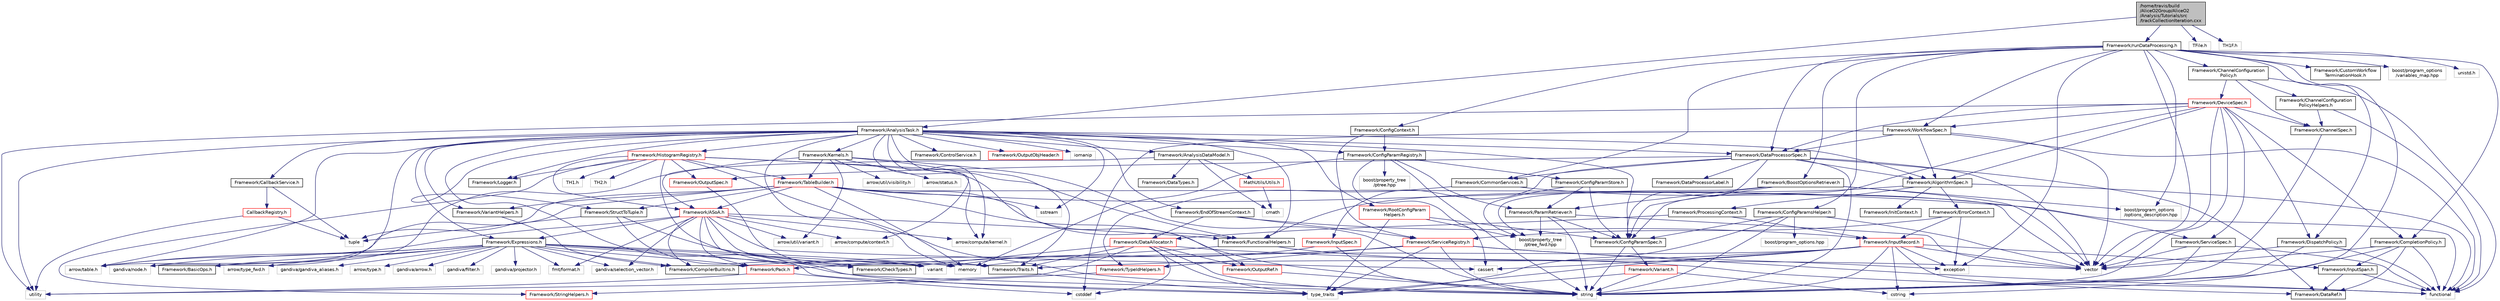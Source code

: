 digraph "/home/travis/build/AliceO2Group/AliceO2/Analysis/Tutorials/src/trackCollectionIteration.cxx"
{
 // INTERACTIVE_SVG=YES
  bgcolor="transparent";
  edge [fontname="Helvetica",fontsize="10",labelfontname="Helvetica",labelfontsize="10"];
  node [fontname="Helvetica",fontsize="10",shape=record];
  Node0 [label="/home/travis/build\l/AliceO2Group/AliceO2\l/Analysis/Tutorials/src\l/trackCollectionIteration.cxx",height=0.2,width=0.4,color="black", fillcolor="grey75", style="filled", fontcolor="black"];
  Node0 -> Node1 [color="midnightblue",fontsize="10",style="solid",fontname="Helvetica"];
  Node1 [label="Framework/runDataProcessing.h",height=0.2,width=0.4,color="black",URL="$db/dd0/runDataProcessing_8h.html"];
  Node1 -> Node2 [color="midnightblue",fontsize="10",style="solid",fontname="Helvetica"];
  Node2 [label="Framework/ChannelConfiguration\lPolicy.h",height=0.2,width=0.4,color="black",URL="$dd/d0f/ChannelConfigurationPolicy_8h.html"];
  Node2 -> Node3 [color="midnightblue",fontsize="10",style="solid",fontname="Helvetica"];
  Node3 [label="Framework/ChannelConfiguration\lPolicyHelpers.h",height=0.2,width=0.4,color="black",URL="$d6/d05/ChannelConfigurationPolicyHelpers_8h.html"];
  Node3 -> Node4 [color="midnightblue",fontsize="10",style="solid",fontname="Helvetica"];
  Node4 [label="Framework/ChannelSpec.h",height=0.2,width=0.4,color="black",URL="$d6/d72/ChannelSpec_8h.html"];
  Node4 -> Node5 [color="midnightblue",fontsize="10",style="solid",fontname="Helvetica"];
  Node5 [label="string",height=0.2,width=0.4,color="grey75"];
  Node3 -> Node6 [color="midnightblue",fontsize="10",style="solid",fontname="Helvetica"];
  Node6 [label="functional",height=0.2,width=0.4,color="grey75"];
  Node2 -> Node4 [color="midnightblue",fontsize="10",style="solid",fontname="Helvetica"];
  Node2 -> Node7 [color="midnightblue",fontsize="10",style="solid",fontname="Helvetica"];
  Node7 [label="Framework/DeviceSpec.h",height=0.2,width=0.4,color="red",URL="$df/de8/DeviceSpec_8h.html"];
  Node7 -> Node8 [color="midnightblue",fontsize="10",style="solid",fontname="Helvetica"];
  Node8 [label="Framework/WorkflowSpec.h",height=0.2,width=0.4,color="black",URL="$df/da1/WorkflowSpec_8h.html"];
  Node8 -> Node9 [color="midnightblue",fontsize="10",style="solid",fontname="Helvetica"];
  Node9 [label="Framework/DataProcessorSpec.h",height=0.2,width=0.4,color="black",URL="$d0/df4/DataProcessorSpec_8h.html"];
  Node9 -> Node10 [color="midnightblue",fontsize="10",style="solid",fontname="Helvetica"];
  Node10 [label="Framework/AlgorithmSpec.h",height=0.2,width=0.4,color="black",URL="$d0/d14/AlgorithmSpec_8h.html"];
  Node10 -> Node11 [color="midnightblue",fontsize="10",style="solid",fontname="Helvetica"];
  Node11 [label="Framework/ProcessingContext.h",height=0.2,width=0.4,color="black",URL="$de/d6a/ProcessingContext_8h.html"];
  Node11 -> Node12 [color="midnightblue",fontsize="10",style="solid",fontname="Helvetica"];
  Node12 [label="Framework/InputRecord.h",height=0.2,width=0.4,color="red",URL="$d6/d5c/InputRecord_8h.html"];
  Node12 -> Node13 [color="midnightblue",fontsize="10",style="solid",fontname="Helvetica"];
  Node13 [label="Framework/DataRef.h",height=0.2,width=0.4,color="black",URL="$d5/dfb/DataRef_8h.html"];
  Node12 -> Node90 [color="midnightblue",fontsize="10",style="solid",fontname="Helvetica"];
  Node90 [label="Framework/InputSpan.h",height=0.2,width=0.4,color="black",URL="$da/d0f/InputSpan_8h.html"];
  Node90 -> Node13 [color="midnightblue",fontsize="10",style="solid",fontname="Helvetica"];
  Node90 -> Node6 [color="midnightblue",fontsize="10",style="solid",fontname="Helvetica"];
  Node12 -> Node32 [color="midnightblue",fontsize="10",style="solid",fontname="Helvetica"];
  Node32 [label="Framework/Traits.h",height=0.2,width=0.4,color="black",URL="$db/d31/Traits_8h.html"];
  Node32 -> Node30 [color="midnightblue",fontsize="10",style="solid",fontname="Helvetica"];
  Node30 [label="type_traits",height=0.2,width=0.4,color="grey75"];
  Node12 -> Node5 [color="midnightblue",fontsize="10",style="solid",fontname="Helvetica"];
  Node12 -> Node31 [color="midnightblue",fontsize="10",style="solid",fontname="Helvetica"];
  Node31 [label="vector",height=0.2,width=0.4,color="grey75"];
  Node12 -> Node55 [color="midnightblue",fontsize="10",style="solid",fontname="Helvetica"];
  Node55 [label="cstring",height=0.2,width=0.4,color="grey75"];
  Node12 -> Node54 [color="midnightblue",fontsize="10",style="solid",fontname="Helvetica"];
  Node54 [label="cassert",height=0.2,width=0.4,color="grey75"];
  Node12 -> Node93 [color="midnightblue",fontsize="10",style="solid",fontname="Helvetica"];
  Node93 [label="exception",height=0.2,width=0.4,color="grey75"];
  Node12 -> Node24 [color="midnightblue",fontsize="10",style="solid",fontname="Helvetica"];
  Node24 [label="memory",height=0.2,width=0.4,color="grey75"];
  Node12 -> Node30 [color="midnightblue",fontsize="10",style="solid",fontname="Helvetica"];
  Node11 -> Node94 [color="midnightblue",fontsize="10",style="solid",fontname="Helvetica"];
  Node94 [label="Framework/DataAllocator.h",height=0.2,width=0.4,color="red",URL="$d1/d28/DataAllocator_8h.html"];
  Node94 -> Node109 [color="midnightblue",fontsize="10",style="solid",fontname="Helvetica"];
  Node109 [label="Framework/OutputRef.h",height=0.2,width=0.4,color="red",URL="$d6/d5a/OutputRef_8h.html"];
  Node109 -> Node5 [color="midnightblue",fontsize="10",style="solid",fontname="Helvetica"];
  Node94 -> Node32 [color="midnightblue",fontsize="10",style="solid",fontname="Helvetica"];
  Node94 -> Node84 [color="midnightblue",fontsize="10",style="solid",fontname="Helvetica"];
  Node84 [label="Framework/CheckTypes.h",height=0.2,width=0.4,color="black",URL="$d1/d00/CheckTypes_8h.html"];
  Node94 -> Node31 [color="midnightblue",fontsize="10",style="solid",fontname="Helvetica"];
  Node94 -> Node5 [color="midnightblue",fontsize="10",style="solid",fontname="Helvetica"];
  Node94 -> Node37 [color="midnightblue",fontsize="10",style="solid",fontname="Helvetica"];
  Node37 [label="utility",height=0.2,width=0.4,color="grey75"];
  Node94 -> Node30 [color="midnightblue",fontsize="10",style="solid",fontname="Helvetica"];
  Node94 -> Node89 [color="midnightblue",fontsize="10",style="solid",fontname="Helvetica"];
  Node89 [label="cstddef",height=0.2,width=0.4,color="grey75"];
  Node10 -> Node113 [color="midnightblue",fontsize="10",style="solid",fontname="Helvetica"];
  Node113 [label="Framework/ErrorContext.h",height=0.2,width=0.4,color="black",URL="$d7/dad/ErrorContext_8h.html"];
  Node113 -> Node12 [color="midnightblue",fontsize="10",style="solid",fontname="Helvetica"];
  Node113 -> Node114 [color="midnightblue",fontsize="10",style="solid",fontname="Helvetica"];
  Node114 [label="Framework/ServiceRegistry.h",height=0.2,width=0.4,color="red",URL="$d8/d17/ServiceRegistry_8h.html"];
  Node114 -> Node115 [color="midnightblue",fontsize="10",style="solid",fontname="Helvetica"];
  Node115 [label="Framework/CompilerBuiltins.h",height=0.2,width=0.4,color="black",URL="$d9/de8/CompilerBuiltins_8h.html"];
  Node114 -> Node96 [color="midnightblue",fontsize="10",style="solid",fontname="Helvetica"];
  Node96 [label="Framework/TypeIdHelpers.h",height=0.2,width=0.4,color="red",URL="$d2/d9a/TypeIdHelpers_8h.html"];
  Node96 -> Node98 [color="midnightblue",fontsize="10",style="solid",fontname="Helvetica"];
  Node98 [label="Framework/StringHelpers.h",height=0.2,width=0.4,color="red",URL="$db/dff/StringHelpers_8h.html"];
  Node114 -> Node93 [color="midnightblue",fontsize="10",style="solid",fontname="Helvetica"];
  Node114 -> Node6 [color="midnightblue",fontsize="10",style="solid",fontname="Helvetica"];
  Node114 -> Node5 [color="midnightblue",fontsize="10",style="solid",fontname="Helvetica"];
  Node114 -> Node30 [color="midnightblue",fontsize="10",style="solid",fontname="Helvetica"];
  Node113 -> Node93 [color="midnightblue",fontsize="10",style="solid",fontname="Helvetica"];
  Node10 -> Node116 [color="midnightblue",fontsize="10",style="solid",fontname="Helvetica"];
  Node116 [label="Framework/InitContext.h",height=0.2,width=0.4,color="black",URL="$d4/d2b/InitContext_8h.html"];
  Node10 -> Node117 [color="midnightblue",fontsize="10",style="solid",fontname="Helvetica"];
  Node117 [label="Framework/FunctionalHelpers.h",height=0.2,width=0.4,color="black",URL="$de/d9b/FunctionalHelpers_8h.html"];
  Node117 -> Node118 [color="midnightblue",fontsize="10",style="solid",fontname="Helvetica"];
  Node118 [label="Framework/Pack.h",height=0.2,width=0.4,color="red",URL="$dd/dce/Pack_8h.html"];
  Node118 -> Node89 [color="midnightblue",fontsize="10",style="solid",fontname="Helvetica"];
  Node118 -> Node37 [color="midnightblue",fontsize="10",style="solid",fontname="Helvetica"];
  Node117 -> Node6 [color="midnightblue",fontsize="10",style="solid",fontname="Helvetica"];
  Node10 -> Node6 [color="midnightblue",fontsize="10",style="solid",fontname="Helvetica"];
  Node9 -> Node119 [color="midnightblue",fontsize="10",style="solid",fontname="Helvetica"];
  Node119 [label="Framework/ConfigParamSpec.h",height=0.2,width=0.4,color="black",URL="$d0/d1c/ConfigParamSpec_8h.html"];
  Node119 -> Node120 [color="midnightblue",fontsize="10",style="solid",fontname="Helvetica"];
  Node120 [label="Framework/Variant.h",height=0.2,width=0.4,color="red",URL="$de/d56/Variant_8h.html"];
  Node120 -> Node30 [color="midnightblue",fontsize="10",style="solid",fontname="Helvetica"];
  Node120 -> Node55 [color="midnightblue",fontsize="10",style="solid",fontname="Helvetica"];
  Node120 -> Node5 [color="midnightblue",fontsize="10",style="solid",fontname="Helvetica"];
  Node119 -> Node5 [color="midnightblue",fontsize="10",style="solid",fontname="Helvetica"];
  Node9 -> Node123 [color="midnightblue",fontsize="10",style="solid",fontname="Helvetica"];
  Node123 [label="Framework/DataProcessorLabel.h",height=0.2,width=0.4,color="black",URL="$d1/df2/DataProcessorLabel_8h.html"];
  Node9 -> Node13 [color="midnightblue",fontsize="10",style="solid",fontname="Helvetica"];
  Node9 -> Node63 [color="midnightblue",fontsize="10",style="solid",fontname="Helvetica"];
  Node63 [label="Framework/InputSpec.h",height=0.2,width=0.4,color="red",URL="$d5/d3f/InputSpec_8h.html"];
  Node63 -> Node5 [color="midnightblue",fontsize="10",style="solid",fontname="Helvetica"];
  Node63 -> Node62 [color="midnightblue",fontsize="10",style="solid",fontname="Helvetica"];
  Node62 [label="variant",height=0.2,width=0.4,color="grey75"];
  Node9 -> Node51 [color="midnightblue",fontsize="10",style="solid",fontname="Helvetica"];
  Node51 [label="Framework/OutputSpec.h",height=0.2,width=0.4,color="red",URL="$db/d2d/OutputSpec_8h.html"];
  Node51 -> Node62 [color="midnightblue",fontsize="10",style="solid",fontname="Helvetica"];
  Node9 -> Node124 [color="midnightblue",fontsize="10",style="solid",fontname="Helvetica"];
  Node124 [label="Framework/CommonServices.h",height=0.2,width=0.4,color="black",URL="$d8/d02/CommonServices_8h.html"];
  Node124 -> Node125 [color="midnightblue",fontsize="10",style="solid",fontname="Helvetica"];
  Node125 [label="Framework/ServiceSpec.h",height=0.2,width=0.4,color="black",URL="$d4/d61/ServiceSpec_8h.html"];
  Node125 -> Node6 [color="midnightblue",fontsize="10",style="solid",fontname="Helvetica"];
  Node125 -> Node5 [color="midnightblue",fontsize="10",style="solid",fontname="Helvetica"];
  Node125 -> Node31 [color="midnightblue",fontsize="10",style="solid",fontname="Helvetica"];
  Node124 -> Node96 [color="midnightblue",fontsize="10",style="solid",fontname="Helvetica"];
  Node9 -> Node5 [color="midnightblue",fontsize="10",style="solid",fontname="Helvetica"];
  Node9 -> Node31 [color="midnightblue",fontsize="10",style="solid",fontname="Helvetica"];
  Node8 -> Node10 [color="midnightblue",fontsize="10",style="solid",fontname="Helvetica"];
  Node8 -> Node31 [color="midnightblue",fontsize="10",style="solid",fontname="Helvetica"];
  Node8 -> Node6 [color="midnightblue",fontsize="10",style="solid",fontname="Helvetica"];
  Node8 -> Node89 [color="midnightblue",fontsize="10",style="solid",fontname="Helvetica"];
  Node7 -> Node9 [color="midnightblue",fontsize="10",style="solid",fontname="Helvetica"];
  Node7 -> Node4 [color="midnightblue",fontsize="10",style="solid",fontname="Helvetica"];
  Node7 -> Node10 [color="midnightblue",fontsize="10",style="solid",fontname="Helvetica"];
  Node7 -> Node119 [color="midnightblue",fontsize="10",style="solid",fontname="Helvetica"];
  Node7 -> Node131 [color="midnightblue",fontsize="10",style="solid",fontname="Helvetica"];
  Node131 [label="Framework/CompletionPolicy.h",height=0.2,width=0.4,color="black",URL="$df/dd6/CompletionPolicy_8h.html"];
  Node131 -> Node13 [color="midnightblue",fontsize="10",style="solid",fontname="Helvetica"];
  Node131 -> Node90 [color="midnightblue",fontsize="10",style="solid",fontname="Helvetica"];
  Node131 -> Node6 [color="midnightblue",fontsize="10",style="solid",fontname="Helvetica"];
  Node131 -> Node5 [color="midnightblue",fontsize="10",style="solid",fontname="Helvetica"];
  Node131 -> Node31 [color="midnightblue",fontsize="10",style="solid",fontname="Helvetica"];
  Node7 -> Node103 [color="midnightblue",fontsize="10",style="solid",fontname="Helvetica"];
  Node103 [label="Framework/DispatchPolicy.h",height=0.2,width=0.4,color="black",URL="$da/de6/DispatchPolicy_8h.html"];
  Node103 -> Node6 [color="midnightblue",fontsize="10",style="solid",fontname="Helvetica"];
  Node103 -> Node5 [color="midnightblue",fontsize="10",style="solid",fontname="Helvetica"];
  Node103 -> Node31 [color="midnightblue",fontsize="10",style="solid",fontname="Helvetica"];
  Node7 -> Node125 [color="midnightblue",fontsize="10",style="solid",fontname="Helvetica"];
  Node7 -> Node31 [color="midnightblue",fontsize="10",style="solid",fontname="Helvetica"];
  Node7 -> Node5 [color="midnightblue",fontsize="10",style="solid",fontname="Helvetica"];
  Node7 -> Node37 [color="midnightblue",fontsize="10",style="solid",fontname="Helvetica"];
  Node2 -> Node6 [color="midnightblue",fontsize="10",style="solid",fontname="Helvetica"];
  Node1 -> Node131 [color="midnightblue",fontsize="10",style="solid",fontname="Helvetica"];
  Node1 -> Node103 [color="midnightblue",fontsize="10",style="solid",fontname="Helvetica"];
  Node1 -> Node132 [color="midnightblue",fontsize="10",style="solid",fontname="Helvetica"];
  Node132 [label="Framework/ConfigParamsHelper.h",height=0.2,width=0.4,color="black",URL="$dd/d2b/ConfigParamsHelper_8h.html"];
  Node132 -> Node119 [color="midnightblue",fontsize="10",style="solid",fontname="Helvetica"];
  Node132 -> Node133 [color="midnightblue",fontsize="10",style="solid",fontname="Helvetica"];
  Node133 [label="boost/program_options.hpp",height=0.2,width=0.4,color="grey75"];
  Node132 -> Node5 [color="midnightblue",fontsize="10",style="solid",fontname="Helvetica"];
  Node132 -> Node31 [color="midnightblue",fontsize="10",style="solid",fontname="Helvetica"];
  Node132 -> Node30 [color="midnightblue",fontsize="10",style="solid",fontname="Helvetica"];
  Node1 -> Node9 [color="midnightblue",fontsize="10",style="solid",fontname="Helvetica"];
  Node1 -> Node8 [color="midnightblue",fontsize="10",style="solid",fontname="Helvetica"];
  Node1 -> Node134 [color="midnightblue",fontsize="10",style="solid",fontname="Helvetica"];
  Node134 [label="Framework/ConfigContext.h",height=0.2,width=0.4,color="black",URL="$d7/d2e/ConfigContext_8h.html"];
  Node134 -> Node135 [color="midnightblue",fontsize="10",style="solid",fontname="Helvetica"];
  Node135 [label="Framework/ConfigParamRegistry.h",height=0.2,width=0.4,color="black",URL="$de/dc6/ConfigParamRegistry_8h.html"];
  Node135 -> Node136 [color="midnightblue",fontsize="10",style="solid",fontname="Helvetica"];
  Node136 [label="Framework/ParamRetriever.h",height=0.2,width=0.4,color="black",URL="$df/d72/ParamRetriever_8h.html"];
  Node136 -> Node119 [color="midnightblue",fontsize="10",style="solid",fontname="Helvetica"];
  Node136 -> Node137 [color="midnightblue",fontsize="10",style="solid",fontname="Helvetica"];
  Node137 [label="boost/property_tree\l/ptree_fwd.hpp",height=0.2,width=0.4,color="grey75"];
  Node136 -> Node5 [color="midnightblue",fontsize="10",style="solid",fontname="Helvetica"];
  Node136 -> Node31 [color="midnightblue",fontsize="10",style="solid",fontname="Helvetica"];
  Node135 -> Node138 [color="midnightblue",fontsize="10",style="solid",fontname="Helvetica"];
  Node138 [label="Framework/ConfigParamStore.h",height=0.2,width=0.4,color="black",URL="$dd/daf/ConfigParamStore_8h.html"];
  Node138 -> Node136 [color="midnightblue",fontsize="10",style="solid",fontname="Helvetica"];
  Node138 -> Node119 [color="midnightblue",fontsize="10",style="solid",fontname="Helvetica"];
  Node138 -> Node137 [color="midnightblue",fontsize="10",style="solid",fontname="Helvetica"];
  Node135 -> Node139 [color="midnightblue",fontsize="10",style="solid",fontname="Helvetica"];
  Node139 [label="boost/property_tree\l/ptree.hpp",height=0.2,width=0.4,color="grey75"];
  Node135 -> Node24 [color="midnightblue",fontsize="10",style="solid",fontname="Helvetica"];
  Node135 -> Node5 [color="midnightblue",fontsize="10",style="solid",fontname="Helvetica"];
  Node135 -> Node54 [color="midnightblue",fontsize="10",style="solid",fontname="Helvetica"];
  Node134 -> Node114 [color="midnightblue",fontsize="10",style="solid",fontname="Helvetica"];
  Node1 -> Node140 [color="midnightblue",fontsize="10",style="solid",fontname="Helvetica"];
  Node140 [label="Framework/BoostOptionsRetriever.h",height=0.2,width=0.4,color="black",URL="$d3/d7e/BoostOptionsRetriever_8h.html"];
  Node140 -> Node119 [color="midnightblue",fontsize="10",style="solid",fontname="Helvetica"];
  Node140 -> Node136 [color="midnightblue",fontsize="10",style="solid",fontname="Helvetica"];
  Node140 -> Node137 [color="midnightblue",fontsize="10",style="solid",fontname="Helvetica"];
  Node140 -> Node141 [color="midnightblue",fontsize="10",style="solid",fontname="Helvetica"];
  Node141 [label="boost/program_options\l/options_description.hpp",height=0.2,width=0.4,color="grey75"];
  Node140 -> Node31 [color="midnightblue",fontsize="10",style="solid",fontname="Helvetica"];
  Node1 -> Node142 [color="midnightblue",fontsize="10",style="solid",fontname="Helvetica"];
  Node142 [label="Framework/CustomWorkflow\lTerminationHook.h",height=0.2,width=0.4,color="black",URL="$da/def/CustomWorkflowTerminationHook_8h.html"];
  Node1 -> Node124 [color="midnightblue",fontsize="10",style="solid",fontname="Helvetica"];
  Node1 -> Node141 [color="midnightblue",fontsize="10",style="solid",fontname="Helvetica"];
  Node1 -> Node143 [color="midnightblue",fontsize="10",style="solid",fontname="Helvetica"];
  Node143 [label="boost/program_options\l/variables_map.hpp",height=0.2,width=0.4,color="grey75"];
  Node1 -> Node144 [color="midnightblue",fontsize="10",style="solid",fontname="Helvetica"];
  Node144 [label="unistd.h",height=0.2,width=0.4,color="grey75"];
  Node1 -> Node31 [color="midnightblue",fontsize="10",style="solid",fontname="Helvetica"];
  Node1 -> Node55 [color="midnightblue",fontsize="10",style="solid",fontname="Helvetica"];
  Node1 -> Node93 [color="midnightblue",fontsize="10",style="solid",fontname="Helvetica"];
  Node0 -> Node145 [color="midnightblue",fontsize="10",style="solid",fontname="Helvetica"];
  Node145 [label="Framework/AnalysisTask.h",height=0.2,width=0.4,color="black",URL="$d6/d57/AnalysisTask_8h.html"];
  Node145 -> Node146 [color="midnightblue",fontsize="10",style="solid",fontname="Helvetica"];
  Node146 [label="Framework/Kernels.h",height=0.2,width=0.4,color="black",URL="$d0/d92/Kernels_8h.html"];
  Node146 -> Node147 [color="midnightblue",fontsize="10",style="solid",fontname="Helvetica"];
  Node147 [label="Framework/BasicOps.h",height=0.2,width=0.4,color="black",URL="$dd/dc2/BasicOps_8h.html"];
  Node146 -> Node148 [color="midnightblue",fontsize="10",style="solid",fontname="Helvetica"];
  Node148 [label="Framework/TableBuilder.h",height=0.2,width=0.4,color="red",URL="$d5/d98/TableBuilder_8h.html"];
  Node148 -> Node149 [color="midnightblue",fontsize="10",style="solid",fontname="Helvetica"];
  Node149 [label="Framework/ASoA.h",height=0.2,width=0.4,color="red",URL="$de/d33/ASoA_8h.html"];
  Node149 -> Node118 [color="midnightblue",fontsize="10",style="solid",fontname="Helvetica"];
  Node149 -> Node84 [color="midnightblue",fontsize="10",style="solid",fontname="Helvetica"];
  Node149 -> Node117 [color="midnightblue",fontsize="10",style="solid",fontname="Helvetica"];
  Node149 -> Node115 [color="midnightblue",fontsize="10",style="solid",fontname="Helvetica"];
  Node149 -> Node32 [color="midnightblue",fontsize="10",style="solid",fontname="Helvetica"];
  Node149 -> Node150 [color="midnightblue",fontsize="10",style="solid",fontname="Helvetica"];
  Node150 [label="Framework/Expressions.h",height=0.2,width=0.4,color="black",URL="$d0/d91/Expressions_8h.html"];
  Node150 -> Node147 [color="midnightblue",fontsize="10",style="solid",fontname="Helvetica"];
  Node150 -> Node115 [color="midnightblue",fontsize="10",style="solid",fontname="Helvetica"];
  Node150 -> Node118 [color="midnightblue",fontsize="10",style="solid",fontname="Helvetica"];
  Node150 -> Node84 [color="midnightblue",fontsize="10",style="solid",fontname="Helvetica"];
  Node150 -> Node151 [color="midnightblue",fontsize="10",style="solid",fontname="Helvetica"];
  Node151 [label="arrow/type_fwd.h",height=0.2,width=0.4,color="grey75"];
  Node150 -> Node152 [color="midnightblue",fontsize="10",style="solid",fontname="Helvetica"];
  Node152 [label="gandiva/gandiva_aliases.h",height=0.2,width=0.4,color="grey75"];
  Node150 -> Node153 [color="midnightblue",fontsize="10",style="solid",fontname="Helvetica"];
  Node153 [label="arrow/type.h",height=0.2,width=0.4,color="grey75"];
  Node150 -> Node154 [color="midnightblue",fontsize="10",style="solid",fontname="Helvetica"];
  Node154 [label="gandiva/arrow.h",height=0.2,width=0.4,color="grey75"];
  Node150 -> Node155 [color="midnightblue",fontsize="10",style="solid",fontname="Helvetica"];
  Node155 [label="arrow/table.h",height=0.2,width=0.4,color="grey75"];
  Node150 -> Node156 [color="midnightblue",fontsize="10",style="solid",fontname="Helvetica"];
  Node156 [label="gandiva/selection_vector.h",height=0.2,width=0.4,color="grey75"];
  Node150 -> Node157 [color="midnightblue",fontsize="10",style="solid",fontname="Helvetica"];
  Node157 [label="gandiva/node.h",height=0.2,width=0.4,color="grey75"];
  Node150 -> Node158 [color="midnightblue",fontsize="10",style="solid",fontname="Helvetica"];
  Node158 [label="gandiva/filter.h",height=0.2,width=0.4,color="grey75"];
  Node150 -> Node159 [color="midnightblue",fontsize="10",style="solid",fontname="Helvetica"];
  Node159 [label="gandiva/projector.h",height=0.2,width=0.4,color="grey75"];
  Node150 -> Node160 [color="midnightblue",fontsize="10",style="solid",fontname="Helvetica"];
  Node160 [label="fmt/format.h",height=0.2,width=0.4,color="grey75"];
  Node150 -> Node62 [color="midnightblue",fontsize="10",style="solid",fontname="Helvetica"];
  Node150 -> Node5 [color="midnightblue",fontsize="10",style="solid",fontname="Helvetica"];
  Node150 -> Node24 [color="midnightblue",fontsize="10",style="solid",fontname="Helvetica"];
  Node149 -> Node155 [color="midnightblue",fontsize="10",style="solid",fontname="Helvetica"];
  Node149 -> Node163 [color="midnightblue",fontsize="10",style="solid",fontname="Helvetica"];
  Node163 [label="arrow/util/variant.h",height=0.2,width=0.4,color="grey75"];
  Node149 -> Node164 [color="midnightblue",fontsize="10",style="solid",fontname="Helvetica"];
  Node164 [label="arrow/compute/context.h",height=0.2,width=0.4,color="grey75"];
  Node149 -> Node165 [color="midnightblue",fontsize="10",style="solid",fontname="Helvetica"];
  Node165 [label="arrow/compute/kernel.h",height=0.2,width=0.4,color="grey75"];
  Node149 -> Node156 [color="midnightblue",fontsize="10",style="solid",fontname="Helvetica"];
  Node149 -> Node54 [color="midnightblue",fontsize="10",style="solid",fontname="Helvetica"];
  Node149 -> Node160 [color="midnightblue",fontsize="10",style="solid",fontname="Helvetica"];
  Node148 -> Node166 [color="midnightblue",fontsize="10",style="solid",fontname="Helvetica"];
  Node166 [label="Framework/StructToTuple.h",height=0.2,width=0.4,color="black",URL="$db/d4f/StructToTuple_8h.html"];
  Node166 -> Node32 [color="midnightblue",fontsize="10",style="solid",fontname="Helvetica"];
  Node166 -> Node167 [color="midnightblue",fontsize="10",style="solid",fontname="Helvetica"];
  Node167 [label="tuple",height=0.2,width=0.4,color="grey75"];
  Node166 -> Node30 [color="midnightblue",fontsize="10",style="solid",fontname="Helvetica"];
  Node148 -> Node117 [color="midnightblue",fontsize="10",style="solid",fontname="Helvetica"];
  Node148 -> Node168 [color="midnightblue",fontsize="10",style="solid",fontname="Helvetica"];
  Node168 [label="Framework/VariantHelpers.h",height=0.2,width=0.4,color="black",URL="$d7/dbe/VariantHelpers_8h.html"];
  Node168 -> Node115 [color="midnightblue",fontsize="10",style="solid",fontname="Helvetica"];
  Node148 -> Node85 [color="midnightblue",fontsize="10",style="solid",fontname="Helvetica"];
  Node85 [label="sstream",height=0.2,width=0.4,color="grey75"];
  Node148 -> Node155 [color="midnightblue",fontsize="10",style="solid",fontname="Helvetica"];
  Node148 -> Node6 [color="midnightblue",fontsize="10",style="solid",fontname="Helvetica"];
  Node148 -> Node31 [color="midnightblue",fontsize="10",style="solid",fontname="Helvetica"];
  Node148 -> Node5 [color="midnightblue",fontsize="10",style="solid",fontname="Helvetica"];
  Node148 -> Node24 [color="midnightblue",fontsize="10",style="solid",fontname="Helvetica"];
  Node148 -> Node167 [color="midnightblue",fontsize="10",style="solid",fontname="Helvetica"];
  Node146 -> Node165 [color="midnightblue",fontsize="10",style="solid",fontname="Helvetica"];
  Node146 -> Node172 [color="midnightblue",fontsize="10",style="solid",fontname="Helvetica"];
  Node172 [label="arrow/status.h",height=0.2,width=0.4,color="grey75"];
  Node146 -> Node173 [color="midnightblue",fontsize="10",style="solid",fontname="Helvetica"];
  Node173 [label="arrow/util/visibility.h",height=0.2,width=0.4,color="grey75"];
  Node146 -> Node163 [color="midnightblue",fontsize="10",style="solid",fontname="Helvetica"];
  Node146 -> Node5 [color="midnightblue",fontsize="10",style="solid",fontname="Helvetica"];
  Node145 -> Node10 [color="midnightblue",fontsize="10",style="solid",fontname="Helvetica"];
  Node145 -> Node174 [color="midnightblue",fontsize="10",style="solid",fontname="Helvetica"];
  Node174 [label="Framework/AnalysisDataModel.h",height=0.2,width=0.4,color="black",URL="$d2/d8c/AnalysisDataModel_8h.html"];
  Node174 -> Node149 [color="midnightblue",fontsize="10",style="solid",fontname="Helvetica"];
  Node174 -> Node175 [color="midnightblue",fontsize="10",style="solid",fontname="Helvetica"];
  Node175 [label="MathUtils/Utils.h",height=0.2,width=0.4,color="red",URL="$d9/d52/Common_2MathUtils_2include_2MathUtils_2Utils_8h.html"];
  Node175 -> Node176 [color="midnightblue",fontsize="10",style="solid",fontname="Helvetica"];
  Node176 [label="cmath",height=0.2,width=0.4,color="grey75"];
  Node174 -> Node176 [color="midnightblue",fontsize="10",style="solid",fontname="Helvetica"];
  Node174 -> Node182 [color="midnightblue",fontsize="10",style="solid",fontname="Helvetica"];
  Node182 [label="Framework/DataTypes.h",height=0.2,width=0.4,color="black",URL="$d2/d12/DataTypes_8h.html"];
  Node145 -> Node183 [color="midnightblue",fontsize="10",style="solid",fontname="Helvetica"];
  Node183 [label="Framework/CallbackService.h",height=0.2,width=0.4,color="black",URL="$d9/d7f/CallbackService_8h.html"];
  Node183 -> Node184 [color="midnightblue",fontsize="10",style="solid",fontname="Helvetica"];
  Node184 [label="CallbackRegistry.h",height=0.2,width=0.4,color="red",URL="$d7/d3e/CallbackRegistry_8h.html",tooltip="A generic registry for callbacks. "];
  Node184 -> Node167 [color="midnightblue",fontsize="10",style="solid",fontname="Helvetica"];
  Node184 -> Node37 [color="midnightblue",fontsize="10",style="solid",fontname="Helvetica"];
  Node183 -> Node167 [color="midnightblue",fontsize="10",style="solid",fontname="Helvetica"];
  Node145 -> Node185 [color="midnightblue",fontsize="10",style="solid",fontname="Helvetica"];
  Node185 [label="Framework/ControlService.h",height=0.2,width=0.4,color="black",URL="$d2/d43/ControlService_8h.html"];
  Node145 -> Node119 [color="midnightblue",fontsize="10",style="solid",fontname="Helvetica"];
  Node145 -> Node135 [color="midnightblue",fontsize="10",style="solid",fontname="Helvetica"];
  Node145 -> Node9 [color="midnightblue",fontsize="10",style="solid",fontname="Helvetica"];
  Node145 -> Node150 [color="midnightblue",fontsize="10",style="solid",fontname="Helvetica"];
  Node145 -> Node186 [color="midnightblue",fontsize="10",style="solid",fontname="Helvetica"];
  Node186 [label="Framework/EndOfStreamContext.h",height=0.2,width=0.4,color="black",URL="$d0/d77/EndOfStreamContext_8h.html"];
  Node186 -> Node12 [color="midnightblue",fontsize="10",style="solid",fontname="Helvetica"];
  Node186 -> Node114 [color="midnightblue",fontsize="10",style="solid",fontname="Helvetica"];
  Node186 -> Node94 [color="midnightblue",fontsize="10",style="solid",fontname="Helvetica"];
  Node145 -> Node187 [color="midnightblue",fontsize="10",style="solid",fontname="Helvetica"];
  Node187 [label="Framework/Logger.h",height=0.2,width=0.4,color="black",URL="$dd/da4/Logger_8h.html"];
  Node145 -> Node188 [color="midnightblue",fontsize="10",style="solid",fontname="Helvetica"];
  Node188 [label="Framework/HistogramRegistry.h",height=0.2,width=0.4,color="red",URL="$da/dd6/HistogramRegistry_8h.html"];
  Node188 -> Node149 [color="midnightblue",fontsize="10",style="solid",fontname="Helvetica"];
  Node188 -> Node117 [color="midnightblue",fontsize="10",style="solid",fontname="Helvetica"];
  Node188 -> Node187 [color="midnightblue",fontsize="10",style="solid",fontname="Helvetica"];
  Node188 -> Node109 [color="midnightblue",fontsize="10",style="solid",fontname="Helvetica"];
  Node188 -> Node51 [color="midnightblue",fontsize="10",style="solid",fontname="Helvetica"];
  Node188 -> Node98 [color="midnightblue",fontsize="10",style="solid",fontname="Helvetica"];
  Node188 -> Node148 [color="midnightblue",fontsize="10",style="solid",fontname="Helvetica"];
  Node188 -> Node189 [color="midnightblue",fontsize="10",style="solid",fontname="Helvetica"];
  Node189 [label="TH1.h",height=0.2,width=0.4,color="grey75"];
  Node188 -> Node190 [color="midnightblue",fontsize="10",style="solid",fontname="Helvetica"];
  Node190 [label="TH2.h",height=0.2,width=0.4,color="grey75"];
  Node188 -> Node5 [color="midnightblue",fontsize="10",style="solid",fontname="Helvetica"];
  Node188 -> Node62 [color="midnightblue",fontsize="10",style="solid",fontname="Helvetica"];
  Node145 -> Node166 [color="midnightblue",fontsize="10",style="solid",fontname="Helvetica"];
  Node145 -> Node117 [color="midnightblue",fontsize="10",style="solid",fontname="Helvetica"];
  Node145 -> Node32 [color="midnightblue",fontsize="10",style="solid",fontname="Helvetica"];
  Node145 -> Node168 [color="midnightblue",fontsize="10",style="solid",fontname="Helvetica"];
  Node145 -> Node194 [color="midnightblue",fontsize="10",style="solid",fontname="Helvetica"];
  Node194 [label="Framework/OutputObjHeader.h",height=0.2,width=0.4,color="red",URL="$d4/d40/OutputObjHeader_8h.html"];
  Node145 -> Node195 [color="midnightblue",fontsize="10",style="solid",fontname="Helvetica"];
  Node195 [label="Framework/RootConfigParam\lHelpers.h",height=0.2,width=0.4,color="red",URL="$da/d88/RootConfigParamHelpers_8h.html"];
  Node195 -> Node119 [color="midnightblue",fontsize="10",style="solid",fontname="Helvetica"];
  Node195 -> Node137 [color="midnightblue",fontsize="10",style="solid",fontname="Helvetica"];
  Node195 -> Node30 [color="midnightblue",fontsize="10",style="solid",fontname="Helvetica"];
  Node145 -> Node164 [color="midnightblue",fontsize="10",style="solid",fontname="Helvetica"];
  Node145 -> Node165 [color="midnightblue",fontsize="10",style="solid",fontname="Helvetica"];
  Node145 -> Node155 [color="midnightblue",fontsize="10",style="solid",fontname="Helvetica"];
  Node145 -> Node157 [color="midnightblue",fontsize="10",style="solid",fontname="Helvetica"];
  Node145 -> Node30 [color="midnightblue",fontsize="10",style="solid",fontname="Helvetica"];
  Node145 -> Node37 [color="midnightblue",fontsize="10",style="solid",fontname="Helvetica"];
  Node145 -> Node24 [color="midnightblue",fontsize="10",style="solid",fontname="Helvetica"];
  Node145 -> Node85 [color="midnightblue",fontsize="10",style="solid",fontname="Helvetica"];
  Node145 -> Node196 [color="midnightblue",fontsize="10",style="solid",fontname="Helvetica"];
  Node196 [label="iomanip",height=0.2,width=0.4,color="grey75"];
  Node0 -> Node197 [color="midnightblue",fontsize="10",style="solid",fontname="Helvetica"];
  Node197 [label="TFile.h",height=0.2,width=0.4,color="grey75"];
  Node0 -> Node198 [color="midnightblue",fontsize="10",style="solid",fontname="Helvetica"];
  Node198 [label="TH1F.h",height=0.2,width=0.4,color="grey75"];
}
